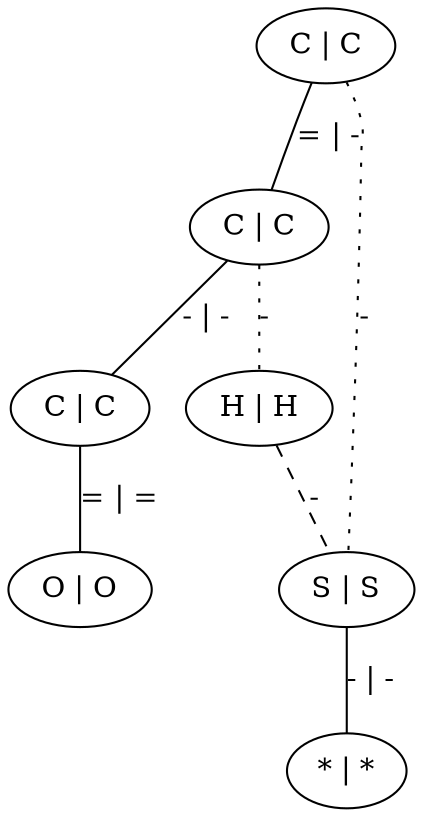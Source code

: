 graph G {
	0 [ label="C | C" ]
	1 [ label="C | C" ]
	2 [ label="C | C" ]
	3 [ label="O | O" ]
	4 [ label="H | H" ]
	5 [ label="S | S" ]
	6 [ label="* | *" ]
	0 -- 1 [ label="= | -" ]
	0 -- 5 [ style=dotted label="-" ]
	1 -- 2 [ label="- | -" ]
	1 -- 4 [ style=dotted label="-" ]
	2 -- 3 [ label="= | =" ]
	4 -- 5 [ style=dashed label="-" ]
	5 -- 6 [ label="- | -" ]
}

